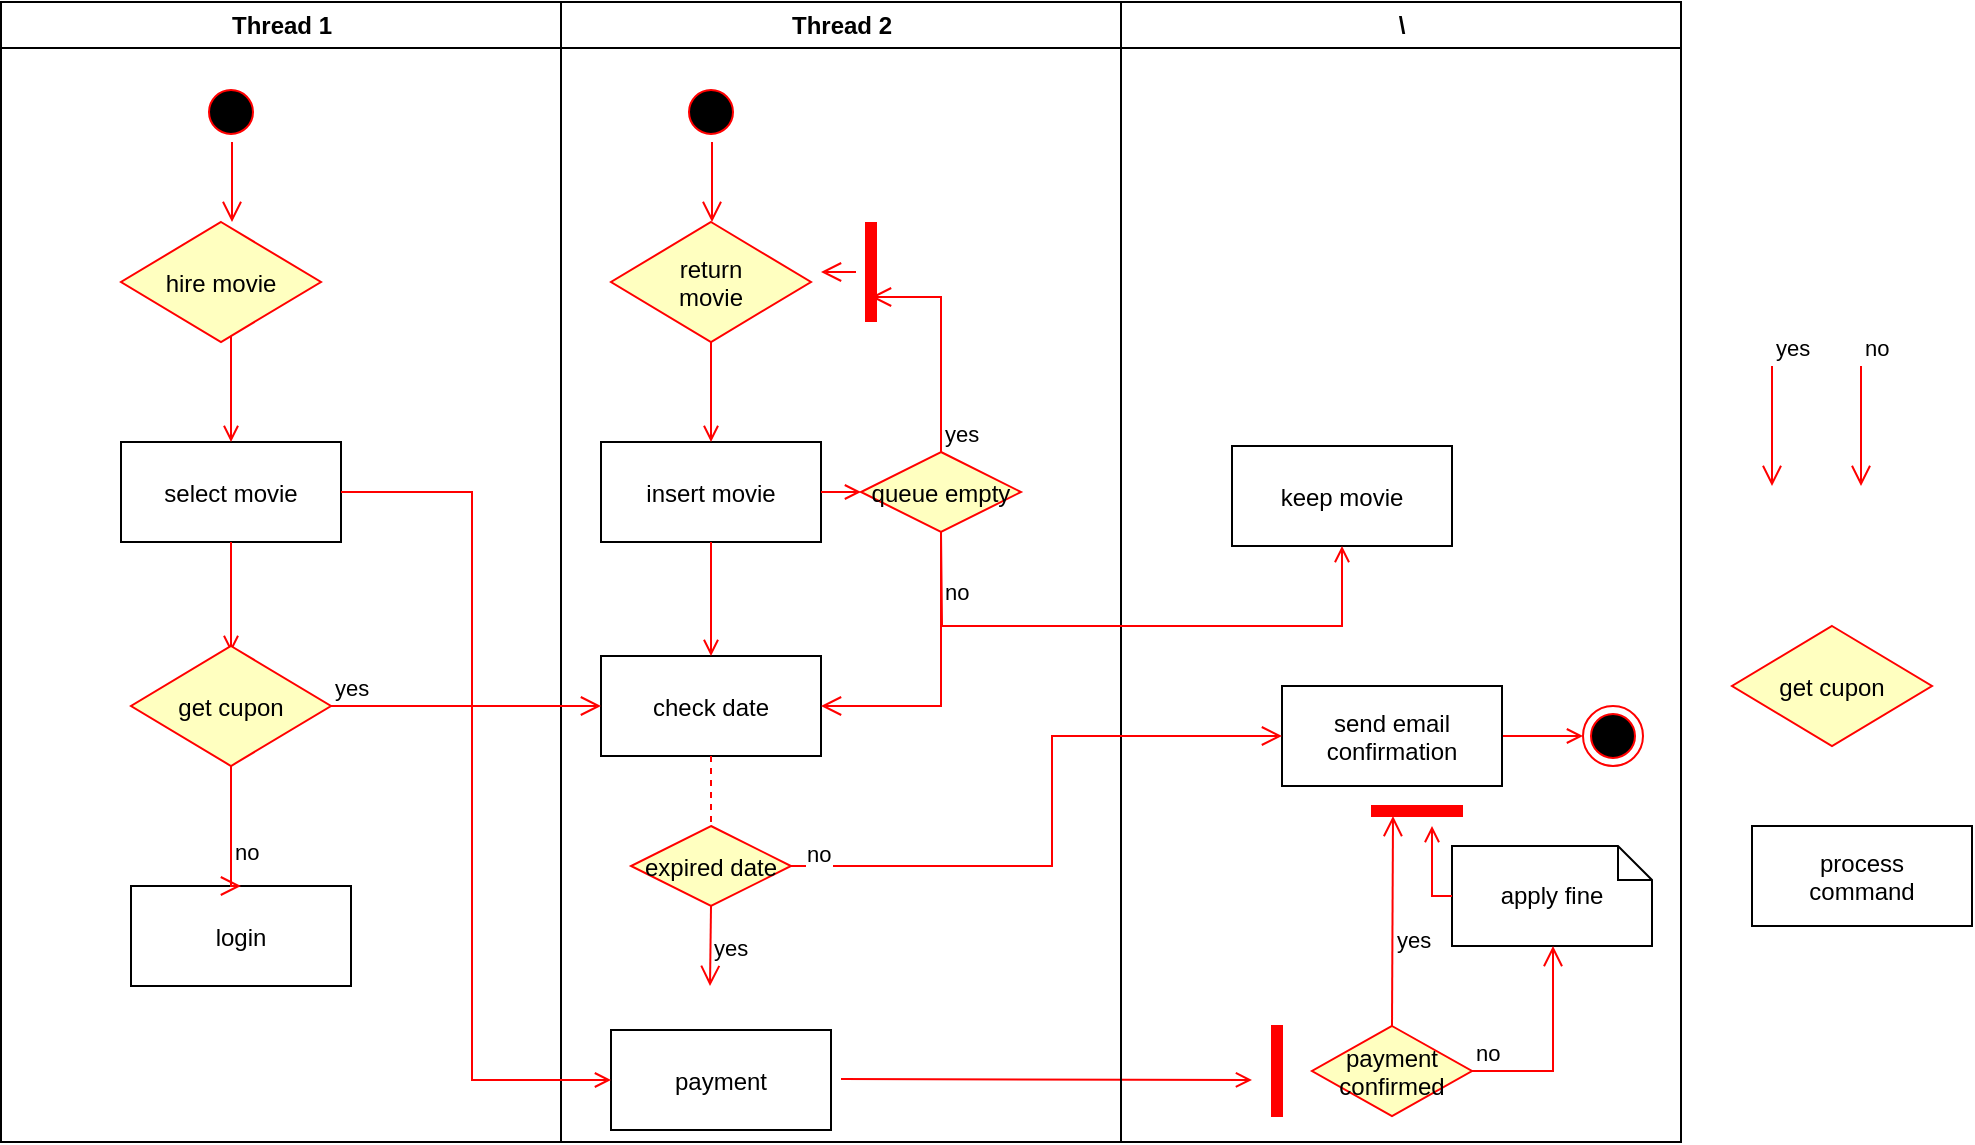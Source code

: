 <mxfile version="14.4.8" type="github">
  <diagram name="Page-1" id="e7e014a7-5840-1c2e-5031-d8a46d1fe8dd">
    <mxGraphModel dx="996" dy="573" grid="1" gridSize="10" guides="1" tooltips="1" connect="1" arrows="1" fold="1" page="1" pageScale="1" pageWidth="1169" pageHeight="826" background="#ffffff" math="0" shadow="0">
      <root>
        <mxCell id="0" />
        <mxCell id="1" parent="0" />
        <mxCell id="2" value="Thread 1" style="swimlane;whiteSpace=wrap" parent="1" vertex="1">
          <mxGeometry x="164.5" y="128" width="280" height="570" as="geometry" />
        </mxCell>
        <mxCell id="5" value="" style="ellipse;shape=startState;fillColor=#000000;strokeColor=#ff0000;" parent="2" vertex="1">
          <mxGeometry x="100" y="40" width="30" height="30" as="geometry" />
        </mxCell>
        <mxCell id="6" value="" style="edgeStyle=elbowEdgeStyle;elbow=horizontal;verticalAlign=bottom;endArrow=open;endSize=8;strokeColor=#FF0000;endFill=1;rounded=0" parent="2" source="5" edge="1">
          <mxGeometry x="100" y="40" as="geometry">
            <mxPoint x="115.5" y="110" as="targetPoint" />
          </mxGeometry>
        </mxCell>
        <mxCell id="8" value="select movie" style="" parent="2" vertex="1">
          <mxGeometry x="60" y="220" width="110" height="50" as="geometry" />
        </mxCell>
        <mxCell id="9" value="" style="endArrow=open;strokeColor=#FF0000;endFill=1;rounded=0" parent="2" target="8" edge="1">
          <mxGeometry relative="1" as="geometry">
            <mxPoint x="115" y="160" as="sourcePoint" />
          </mxGeometry>
        </mxCell>
        <mxCell id="11" value="" style="endArrow=open;strokeColor=#FF0000;endFill=1;rounded=0" parent="2" source="8" edge="1">
          <mxGeometry relative="1" as="geometry">
            <mxPoint x="115" y="325" as="targetPoint" />
          </mxGeometry>
        </mxCell>
        <mxCell id="h4uVtnIKtL1OvdxuYbEB-41" value="hire movie" style="rhombus;fillColor=#ffffc0;strokeColor=#ff0000;" vertex="1" parent="2">
          <mxGeometry x="60" y="110" width="100" height="60" as="geometry" />
        </mxCell>
        <mxCell id="h4uVtnIKtL1OvdxuYbEB-44" value="get cupon" style="rhombus;fillColor=#ffffc0;strokeColor=#ff0000;" vertex="1" parent="2">
          <mxGeometry x="65" y="322" width="100" height="60" as="geometry" />
        </mxCell>
        <mxCell id="h4uVtnIKtL1OvdxuYbEB-45" value="login" style="" vertex="1" parent="2">
          <mxGeometry x="65" y="442" width="110" height="50" as="geometry" />
        </mxCell>
        <mxCell id="h4uVtnIKtL1OvdxuYbEB-68" value="no" style="edgeStyle=elbowEdgeStyle;elbow=horizontal;align=left;verticalAlign=top;endArrow=open;endSize=8;strokeColor=#FF0000;endFill=1;rounded=0;entryX=0.5;entryY=0;entryDx=0;entryDy=0;exitX=0.5;exitY=1;exitDx=0;exitDy=0;" edge="1" parent="2" source="h4uVtnIKtL1OvdxuYbEB-44" target="h4uVtnIKtL1OvdxuYbEB-45">
          <mxGeometry x="-0.077" relative="1" as="geometry">
            <mxPoint x="420" y="360" as="targetPoint" />
            <mxPoint x="480" y="275" as="sourcePoint" />
            <Array as="points">
              <mxPoint x="115" y="412" />
            </Array>
            <mxPoint as="offset" />
          </mxGeometry>
        </mxCell>
        <mxCell id="3" value="Thread 2" style="swimlane;whiteSpace=wrap" parent="1" vertex="1">
          <mxGeometry x="444.5" y="128" width="280" height="570" as="geometry" />
        </mxCell>
        <mxCell id="13" value="" style="ellipse;shape=startState;fillColor=#000000;strokeColor=#ff0000;" parent="3" vertex="1">
          <mxGeometry x="60" y="40" width="30" height="30" as="geometry" />
        </mxCell>
        <mxCell id="14" value="" style="edgeStyle=elbowEdgeStyle;elbow=horizontal;verticalAlign=bottom;endArrow=open;endSize=8;strokeColor=#FF0000;endFill=1;rounded=0" parent="3" source="13" edge="1">
          <mxGeometry x="40" y="20" as="geometry">
            <mxPoint x="75.5" y="110" as="targetPoint" />
          </mxGeometry>
        </mxCell>
        <mxCell id="16" value="insert movie" style="" parent="3" vertex="1">
          <mxGeometry x="20" y="220" width="110" height="50" as="geometry" />
        </mxCell>
        <mxCell id="17" value="" style="endArrow=open;strokeColor=#FF0000;endFill=1;rounded=0" parent="3" target="16" edge="1">
          <mxGeometry relative="1" as="geometry">
            <mxPoint x="75" y="160" as="sourcePoint" />
          </mxGeometry>
        </mxCell>
        <mxCell id="18" value="check date" style="" parent="3" vertex="1">
          <mxGeometry x="20" y="327" width="110" height="50" as="geometry" />
        </mxCell>
        <mxCell id="19" value="" style="endArrow=open;strokeColor=#FF0000;endFill=1;rounded=0" parent="3" source="16" target="18" edge="1">
          <mxGeometry relative="1" as="geometry" />
        </mxCell>
        <mxCell id="21" value="queue empty" style="rhombus;fillColor=#ffffc0;strokeColor=#ff0000;" parent="3" vertex="1">
          <mxGeometry x="150" y="225" width="80" height="40" as="geometry" />
        </mxCell>
        <mxCell id="22" value="yes" style="edgeStyle=elbowEdgeStyle;elbow=horizontal;align=left;verticalAlign=bottom;endArrow=open;endSize=8;strokeColor=#FF0000;exitX=0.5;exitY=0;endFill=1;rounded=0;entryX=0.75;entryY=0.5;entryPerimeter=0" parent="3" source="21" target="25" edge="1">
          <mxGeometry x="-1" relative="1" as="geometry">
            <mxPoint x="160" y="150" as="targetPoint" />
            <Array as="points">
              <mxPoint x="190" y="180" />
            </Array>
          </mxGeometry>
        </mxCell>
        <mxCell id="23" value="no" style="edgeStyle=elbowEdgeStyle;elbow=horizontal;align=left;verticalAlign=top;endArrow=open;endSize=8;strokeColor=#FF0000;endFill=1;rounded=0;entryX=1;entryY=0.5;entryDx=0;entryDy=0;exitX=0.5;exitY=1;exitDx=0;exitDy=0;" parent="3" source="21" target="18" edge="1">
          <mxGeometry x="-0.769" relative="1" as="geometry">
            <mxPoint x="190.5" y="325" as="targetPoint" />
            <Array as="points">
              <mxPoint x="190" y="312" />
            </Array>
            <mxPoint as="offset" />
          </mxGeometry>
        </mxCell>
        <mxCell id="24" value="" style="endArrow=open;strokeColor=#FF0000;endFill=1;rounded=0" parent="3" source="16" target="21" edge="1">
          <mxGeometry relative="1" as="geometry" />
        </mxCell>
        <mxCell id="25" value="" style="shape=line;strokeWidth=6;strokeColor=#ff0000;rotation=90" parent="3" vertex="1">
          <mxGeometry x="130" y="127.5" width="50" height="15" as="geometry" />
        </mxCell>
        <mxCell id="26" value="" style="edgeStyle=elbowEdgeStyle;elbow=horizontal;verticalAlign=bottom;endArrow=open;endSize=8;strokeColor=#FF0000;endFill=1;rounded=0" parent="3" source="25" edge="1">
          <mxGeometry x="130" y="90" as="geometry">
            <mxPoint x="130" y="135" as="targetPoint" />
          </mxGeometry>
        </mxCell>
        <mxCell id="32" value="" style="endArrow=none;strokeColor=#FF0000;endFill=0;rounded=0;dashed=1" parent="3" source="18" target="h4uVtnIKtL1OvdxuYbEB-50" edge="1">
          <mxGeometry relative="1" as="geometry" />
        </mxCell>
        <mxCell id="h4uVtnIKtL1OvdxuYbEB-42" value="return&#xa;movie" style="rhombus;fillColor=#ffffc0;strokeColor=#ff0000;" vertex="1" parent="3">
          <mxGeometry x="25" y="110" width="100" height="60" as="geometry" />
        </mxCell>
        <mxCell id="h4uVtnIKtL1OvdxuYbEB-50" value="expired date" style="rhombus;fillColor=#ffffc0;strokeColor=#ff0000;" vertex="1" parent="3">
          <mxGeometry x="35" y="412" width="80" height="40" as="geometry" />
        </mxCell>
        <mxCell id="h4uVtnIKtL1OvdxuYbEB-53" value="payment" style="" vertex="1" parent="3">
          <mxGeometry x="25" y="514" width="110" height="50" as="geometry" />
        </mxCell>
        <mxCell id="h4uVtnIKtL1OvdxuYbEB-58" value="" style="endArrow=open;strokeColor=#FF0000;endFill=1;rounded=0" edge="1" parent="3">
          <mxGeometry relative="1" as="geometry">
            <mxPoint x="140" y="538.5" as="sourcePoint" />
            <mxPoint x="345.5" y="539" as="targetPoint" />
          </mxGeometry>
        </mxCell>
        <mxCell id="h4uVtnIKtL1OvdxuYbEB-72" value="yes" style="edgeStyle=elbowEdgeStyle;elbow=horizontal;align=left;verticalAlign=bottom;endArrow=open;endSize=8;strokeColor=#FF0000;endFill=1;rounded=0;exitX=0.5;exitY=1;exitDx=0;exitDy=0;" edge="1" parent="3" source="h4uVtnIKtL1OvdxuYbEB-50">
          <mxGeometry x="0.506" relative="1" as="geometry">
            <mxPoint x="74.5" y="492" as="targetPoint" />
            <Array as="points">
              <mxPoint x="74.5" y="492" />
            </Array>
            <mxPoint x="74.5" y="462" as="sourcePoint" />
            <mxPoint as="offset" />
          </mxGeometry>
        </mxCell>
        <mxCell id="4" value="\" style="swimlane;whiteSpace=wrap" parent="1" vertex="1">
          <mxGeometry x="724.5" y="128" width="280" height="570" as="geometry" />
        </mxCell>
        <mxCell id="38" value="" style="ellipse;shape=endState;fillColor=#000000;strokeColor=#ff0000" parent="4" vertex="1">
          <mxGeometry x="231" y="352" width="30" height="30" as="geometry" />
        </mxCell>
        <mxCell id="39" value="" style="endArrow=open;strokeColor=#FF0000;endFill=1;rounded=0" parent="4" source="33" target="38" edge="1">
          <mxGeometry relative="1" as="geometry" />
        </mxCell>
        <mxCell id="h4uVtnIKtL1OvdxuYbEB-57" value="payment&#xa;confirmed" style="rhombus;fillColor=#ffffc0;strokeColor=#ff0000;" vertex="1" parent="4">
          <mxGeometry x="95.5" y="512" width="80" height="45" as="geometry" />
        </mxCell>
        <mxCell id="h4uVtnIKtL1OvdxuYbEB-60" value="" style="whiteSpace=wrap;strokeColor=#FF0000;fillColor=#FF0000" vertex="1" parent="4">
          <mxGeometry x="75.5" y="512" width="5" height="45" as="geometry" />
        </mxCell>
        <mxCell id="h4uVtnIKtL1OvdxuYbEB-73" value="keep movie" style="" vertex="1" parent="4">
          <mxGeometry x="55.5" y="222" width="110" height="50" as="geometry" />
        </mxCell>
        <mxCell id="33" value="send email&#xa;confirmation" style="" parent="4" vertex="1">
          <mxGeometry x="80.5" y="342" width="110" height="50" as="geometry" />
        </mxCell>
        <mxCell id="h4uVtnIKtL1OvdxuYbEB-75" value="yes" style="edgeStyle=elbowEdgeStyle;elbow=horizontal;align=left;verticalAlign=bottom;endArrow=open;endSize=8;strokeColor=#FF0000;endFill=1;rounded=0;exitX=0.5;exitY=0;exitDx=0;exitDy=0;entryX=0;entryY=0.25;entryDx=0;entryDy=0;" edge="1" parent="4" source="h4uVtnIKtL1OvdxuYbEB-57" target="h4uVtnIKtL1OvdxuYbEB-77">
          <mxGeometry x="-0.333" relative="1" as="geometry">
            <mxPoint x="855" y="560" as="targetPoint" />
            <Array as="points" />
            <mxPoint x="860" y="640" as="sourcePoint" />
            <mxPoint y="1" as="offset" />
          </mxGeometry>
        </mxCell>
        <mxCell id="31" value="apply fine" style="shape=note;whiteSpace=wrap;size=17" parent="4" vertex="1">
          <mxGeometry x="165.5" y="422" width="100" height="50" as="geometry" />
        </mxCell>
        <mxCell id="h4uVtnIKtL1OvdxuYbEB-76" value="no" style="edgeStyle=elbowEdgeStyle;elbow=horizontal;align=left;verticalAlign=bottom;endArrow=open;endSize=8;strokeColor=#FF0000;endFill=1;rounded=0;exitX=1;exitY=0.5;exitDx=0;exitDy=0;entryX=0.5;entryY=1;entryDx=0;entryDy=0;entryPerimeter=0;" edge="1" parent="4" source="h4uVtnIKtL1OvdxuYbEB-57" target="31">
          <mxGeometry x="-1" relative="1" as="geometry">
            <mxPoint x="226.5" y="212" as="targetPoint" />
            <Array as="points">
              <mxPoint x="216" y="512" />
              <mxPoint x="226" y="362" />
              <mxPoint x="206" y="342" />
            </Array>
            <mxPoint x="380" y="192" as="sourcePoint" />
          </mxGeometry>
        </mxCell>
        <mxCell id="h4uVtnIKtL1OvdxuYbEB-77" value="" style="whiteSpace=wrap;strokeColor=#FF0000;fillColor=#FF0000;rotation=-90;" vertex="1" parent="4">
          <mxGeometry x="145.5" y="382" width="5" height="45" as="geometry" />
        </mxCell>
        <mxCell id="20" value="" style="endArrow=open;strokeColor=#FF0000;endFill=1;rounded=0;exitX=1;exitY=0.5;exitDx=0;exitDy=0;entryX=0;entryY=0.5;entryDx=0;entryDy=0;" parent="1" source="8" target="h4uVtnIKtL1OvdxuYbEB-53" edge="1">
          <mxGeometry relative="1" as="geometry">
            <mxPoint x="334.5" y="478" as="sourcePoint" />
            <Array as="points">
              <mxPoint x="400" y="373" />
              <mxPoint x="400" y="478" />
              <mxPoint x="400" y="667" />
            </Array>
          </mxGeometry>
        </mxCell>
        <mxCell id="h4uVtnIKtL1OvdxuYbEB-51" value="process&#xa;command" style="" vertex="1" parent="1">
          <mxGeometry x="1040" y="540" width="110" height="50" as="geometry" />
        </mxCell>
        <mxCell id="h4uVtnIKtL1OvdxuYbEB-52" value="get cupon" style="rhombus;fillColor=#ffffc0;strokeColor=#ff0000;" vertex="1" parent="1">
          <mxGeometry x="1030" y="440" width="100" height="60" as="geometry" />
        </mxCell>
        <mxCell id="h4uVtnIKtL1OvdxuYbEB-66" value="no" style="edgeStyle=elbowEdgeStyle;elbow=horizontal;align=left;verticalAlign=top;endArrow=open;endSize=8;strokeColor=#FF0000;endFill=1;rounded=0;entryX=0;entryY=0.5;entryDx=0;entryDy=0;exitX=1;exitY=0.5;exitDx=0;exitDy=0;" edge="1" parent="1" source="h4uVtnIKtL1OvdxuYbEB-50" target="33">
          <mxGeometry x="-1" y="18" relative="1" as="geometry">
            <mxPoint x="584.5" y="488" as="targetPoint" />
            <mxPoint x="644.5" y="403" as="sourcePoint" />
            <Array as="points">
              <mxPoint x="690" y="560" />
            </Array>
            <mxPoint x="6" y="-1" as="offset" />
          </mxGeometry>
        </mxCell>
        <mxCell id="h4uVtnIKtL1OvdxuYbEB-69" value="yes" style="edgeStyle=elbowEdgeStyle;elbow=horizontal;align=left;verticalAlign=bottom;endArrow=open;endSize=8;strokeColor=#FF0000;exitX=1;exitY=0.5;endFill=1;rounded=0;entryX=0;entryY=0.5;exitDx=0;exitDy=0;entryDx=0;entryDy=0;" edge="1" parent="1" source="h4uVtnIKtL1OvdxuYbEB-44" target="18">
          <mxGeometry x="-1" relative="1" as="geometry">
            <mxPoint x="609.5" y="285.5" as="targetPoint" />
            <Array as="points" />
            <mxPoint x="644.5" y="363" as="sourcePoint" />
          </mxGeometry>
        </mxCell>
        <mxCell id="h4uVtnIKtL1OvdxuYbEB-70" value="yes" style="edgeStyle=elbowEdgeStyle;elbow=horizontal;align=left;verticalAlign=bottom;endArrow=open;endSize=8;strokeColor=#FF0000;endFill=1;rounded=0;" edge="1" parent="1">
          <mxGeometry x="-1" relative="1" as="geometry">
            <mxPoint x="1050" y="370" as="targetPoint" />
            <Array as="points">
              <mxPoint x="1050" y="340" />
            </Array>
            <mxPoint x="1050" y="310" as="sourcePoint" />
          </mxGeometry>
        </mxCell>
        <mxCell id="h4uVtnIKtL1OvdxuYbEB-71" value="no" style="edgeStyle=elbowEdgeStyle;elbow=horizontal;align=left;verticalAlign=bottom;endArrow=open;endSize=8;strokeColor=#FF0000;endFill=1;rounded=0;" edge="1" parent="1">
          <mxGeometry x="-1" relative="1" as="geometry">
            <mxPoint x="1094.5" y="370" as="targetPoint" />
            <Array as="points">
              <mxPoint x="1094.5" y="340" />
            </Array>
            <mxPoint x="1094.5" y="310" as="sourcePoint" />
          </mxGeometry>
        </mxCell>
        <mxCell id="h4uVtnIKtL1OvdxuYbEB-74" value="" style="endArrow=open;strokeColor=#FF0000;endFill=1;rounded=0;exitX=0.5;exitY=1;exitDx=0;exitDy=0;entryX=0.5;entryY=1;entryDx=0;entryDy=0;" edge="1" parent="1" source="21" target="h4uVtnIKtL1OvdxuYbEB-73">
          <mxGeometry relative="1" as="geometry">
            <mxPoint x="640" y="400" as="sourcePoint" />
            <mxPoint x="830" y="440" as="targetPoint" />
            <Array as="points">
              <mxPoint x="635" y="440" />
              <mxPoint x="835" y="440" />
            </Array>
          </mxGeometry>
        </mxCell>
        <mxCell id="h4uVtnIKtL1OvdxuYbEB-78" value="" style="endArrow=open;strokeColor=#FF0000;endFill=1;rounded=0;exitX=0;exitY=0.5;exitDx=0;exitDy=0;exitPerimeter=0;" edge="1" parent="1" source="31">
          <mxGeometry relative="1" as="geometry">
            <mxPoint x="289.5" y="298" as="sourcePoint" />
            <mxPoint x="880" y="540" as="targetPoint" />
            <Array as="points">
              <mxPoint x="880" y="575" />
            </Array>
          </mxGeometry>
        </mxCell>
      </root>
    </mxGraphModel>
  </diagram>
</mxfile>
